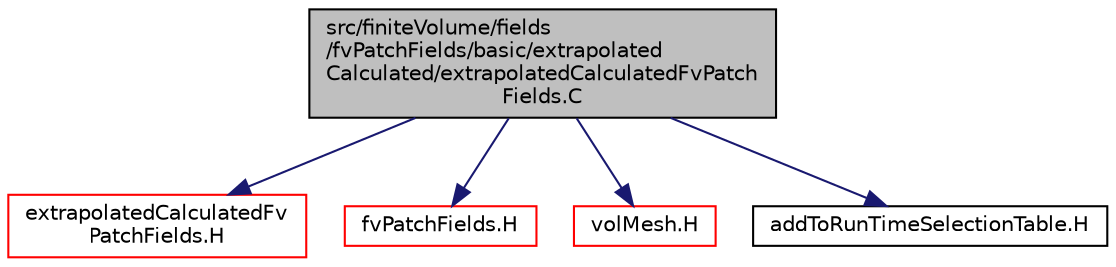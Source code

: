 digraph "src/finiteVolume/fields/fvPatchFields/basic/extrapolatedCalculated/extrapolatedCalculatedFvPatchFields.C"
{
  bgcolor="transparent";
  edge [fontname="Helvetica",fontsize="10",labelfontname="Helvetica",labelfontsize="10"];
  node [fontname="Helvetica",fontsize="10",shape=record];
  Node1 [label="src/finiteVolume/fields\l/fvPatchFields/basic/extrapolated\lCalculated/extrapolatedCalculatedFvPatch\lFields.C",height=0.2,width=0.4,color="black", fillcolor="grey75", style="filled", fontcolor="black"];
  Node1 -> Node2 [color="midnightblue",fontsize="10",style="solid",fontname="Helvetica"];
  Node2 [label="extrapolatedCalculatedFv\lPatchFields.H",height=0.2,width=0.4,color="red",URL="$a05292.html"];
  Node1 -> Node3 [color="midnightblue",fontsize="10",style="solid",fontname="Helvetica"];
  Node3 [label="fvPatchFields.H",height=0.2,width=0.4,color="red",URL="$a05643.html"];
  Node1 -> Node4 [color="midnightblue",fontsize="10",style="solid",fontname="Helvetica"];
  Node4 [label="volMesh.H",height=0.2,width=0.4,color="red",URL="$a06285.html"];
  Node1 -> Node5 [color="midnightblue",fontsize="10",style="solid",fontname="Helvetica"];
  Node5 [label="addToRunTimeSelectionTable.H",height=0.2,width=0.4,color="black",URL="$a07966.html",tooltip="Macros for easy insertion into run-time selection tables. "];
}
